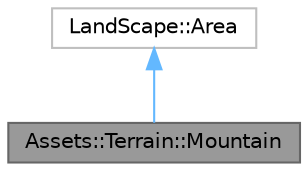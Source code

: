 digraph "Assets::Terrain::Mountain"
{
 // LATEX_PDF_SIZE
  bgcolor="transparent";
  edge [fontname=Helvetica,fontsize=10,labelfontname=Helvetica,labelfontsize=10];
  node [fontname=Helvetica,fontsize=10,shape=box,height=0.2,width=0.4];
  Node1 [label="Assets::Terrain::Mountain",height=0.2,width=0.4,color="gray40", fillcolor="grey60", style="filled", fontcolor="black",tooltip=" "];
  Node2 -> Node1 [dir="back",color="steelblue1",style="solid"];
  Node2 [label="LandScape::Area",height=0.2,width=0.4,color="grey75", fillcolor="white", style="filled",URL="$class_land_scape_1_1_area.html",tooltip=" "];
}
